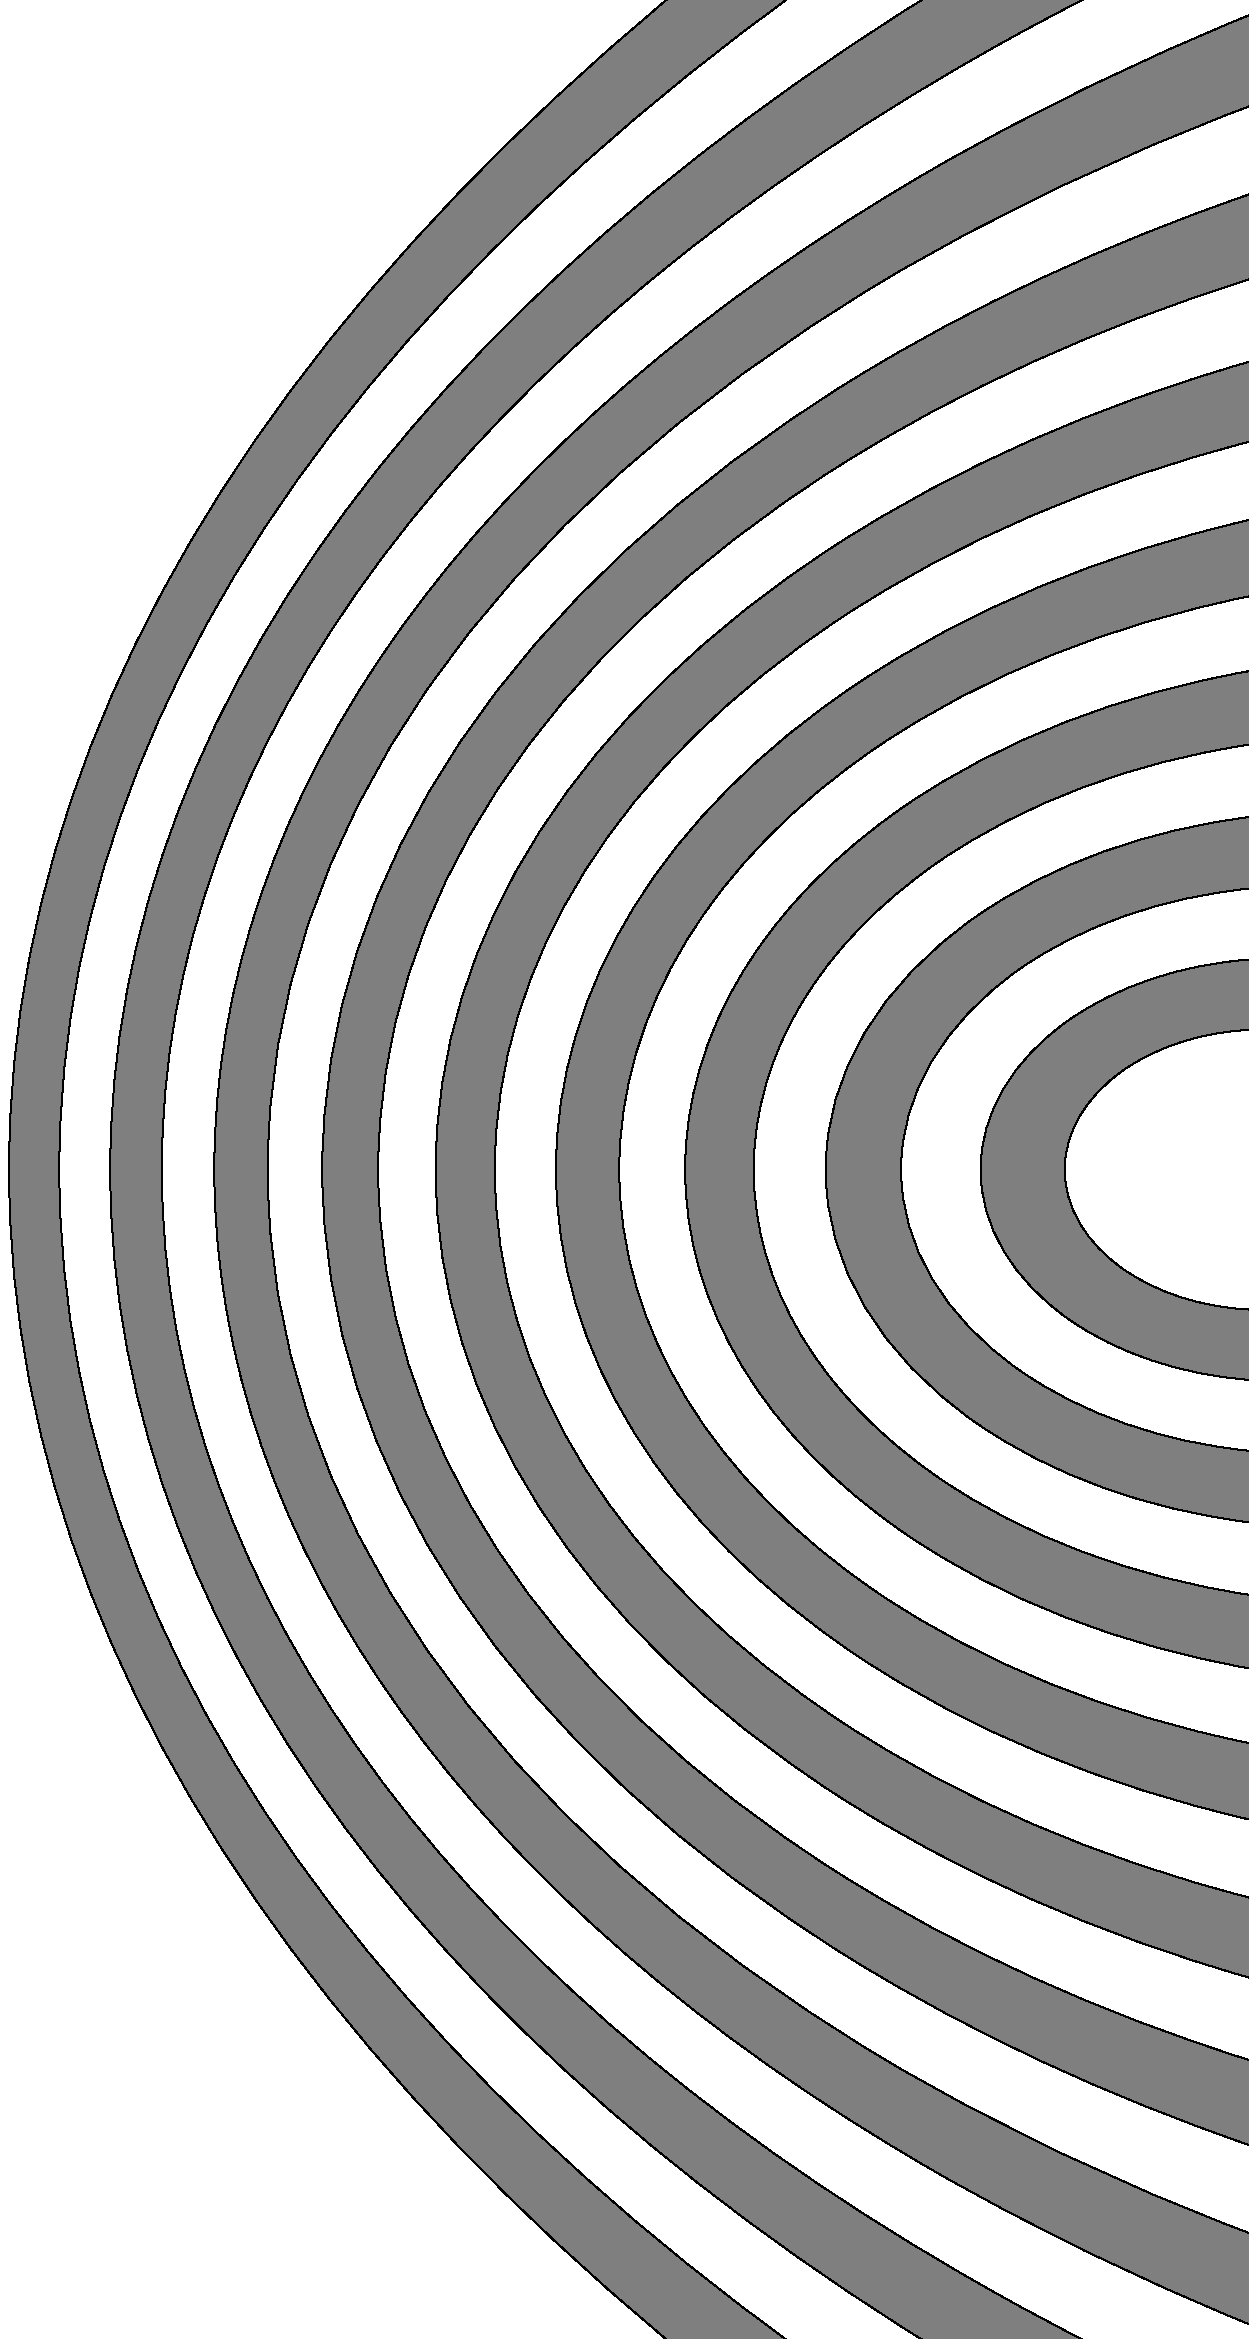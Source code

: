 def tand(expr x)= sind(x)/cosd(x) enddef;
def halfcircleprojected( expr d, alpha) =
  begingroup
    save longax, shortax, axshift, mypath;
    path mypath;
    longax = d*tand(2*alpha)/sqrt(2);
    shortax = d*sqrt(tand(alpha)*tand(2*alpha))/sqrt(2);
    axshift = d*tand(alpha)*tand(2*alpha)/sqrt(2);
    mypath = fullcircle xscaled (2*longax) yscaled (2*shortax) shifted (axshift,0);
    subpath (2,6) of mypath
  endgroup
enddef;

distance := 10in;
paperwidth := 210mm;
paperheight := 297mm;

beginfig(1)
path p[];
for alpha= 1 upto 9:
  p0:=halfcircleprojected(distance,alpha*4);
  p1:=halfcircleprojected(distance,alpha*4+2);
  p2:=(0,0)--(0,distance);
  p3:=(0,-distance)--(0,0);
  p5:=buildcycle(p2,p0,p3,reverse p1);
  pickup pencircle scaled 0.5;
  fill p5 shifted (paperwidth, paperheight/2) withcolor 0.5*white;
  draw p5 shifted (paperwidth, paperheight/2);
endfor;
endfig;
end

